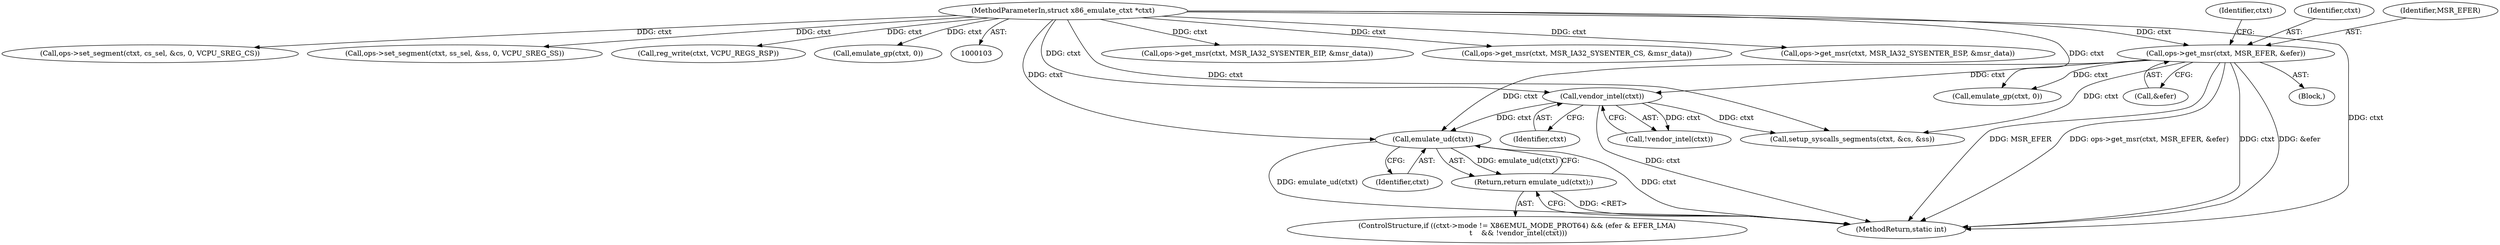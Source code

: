 digraph "0_linux_f3747379accba8e95d70cec0eae0582c8c182050@pointer" {
"1000151" [label="(Call,emulate_ud(ctxt))"];
"1000148" [label="(Call,vendor_intel(ctxt))"];
"1000121" [label="(Call,ops->get_msr(ctxt, MSR_EFER, &efer))"];
"1000104" [label="(MethodParameterIn,struct x86_emulate_ctxt *ctxt)"];
"1000150" [label="(Return,return emulate_ud(ctxt);)"];
"1000268" [label="(MethodReturn,static int)"];
"1000105" [label="(Block,)"];
"1000123" [label="(Identifier,MSR_EFER)"];
"1000136" [label="(ControlStructure,if ((ctxt->mode != X86EMUL_MODE_PROT64) && (efer & EFER_LMA)\n \t    && !vendor_intel(ctxt)))"];
"1000161" [label="(Call,setup_syscalls_segments(ctxt, &cs, &ss))"];
"1000129" [label="(Identifier,ctxt)"];
"1000150" [label="(Return,return emulate_ud(ctxt);)"];
"1000151" [label="(Call,emulate_ud(ctxt))"];
"1000147" [label="(Call,!vendor_intel(ctxt))"];
"1000133" [label="(Call,emulate_gp(ctxt, 0))"];
"1000149" [label="(Identifier,ctxt)"];
"1000104" [label="(MethodParameterIn,struct x86_emulate_ctxt *ctxt)"];
"1000122" [label="(Identifier,ctxt)"];
"1000152" [label="(Identifier,ctxt)"];
"1000231" [label="(Call,ops->get_msr(ctxt, MSR_IA32_SYSENTER_EIP, &msr_data))"];
"1000167" [label="(Call,ops->get_msr(ctxt, MSR_IA32_SYSENTER_CS, &msr_data))"];
"1000248" [label="(Call,ops->get_msr(ctxt, MSR_IA32_SYSENTER_ESP, &msr_data))"];
"1000217" [label="(Call,ops->set_segment(ctxt, cs_sel, &cs, 0, VCPU_SREG_CS))"];
"1000148" [label="(Call,vendor_intel(ctxt))"];
"1000224" [label="(Call,ops->set_segment(ctxt, ss_sel, &ss, 0, VCPU_SREG_SS))"];
"1000255" [label="(Call,reg_write(ctxt, VCPU_REGS_RSP))"];
"1000121" [label="(Call,ops->get_msr(ctxt, MSR_EFER, &efer))"];
"1000179" [label="(Call,emulate_gp(ctxt, 0))"];
"1000124" [label="(Call,&efer)"];
"1000151" -> "1000150"  [label="AST: "];
"1000151" -> "1000152"  [label="CFG: "];
"1000152" -> "1000151"  [label="AST: "];
"1000150" -> "1000151"  [label="CFG: "];
"1000151" -> "1000268"  [label="DDG: ctxt"];
"1000151" -> "1000268"  [label="DDG: emulate_ud(ctxt)"];
"1000151" -> "1000150"  [label="DDG: emulate_ud(ctxt)"];
"1000148" -> "1000151"  [label="DDG: ctxt"];
"1000121" -> "1000151"  [label="DDG: ctxt"];
"1000104" -> "1000151"  [label="DDG: ctxt"];
"1000148" -> "1000147"  [label="AST: "];
"1000148" -> "1000149"  [label="CFG: "];
"1000149" -> "1000148"  [label="AST: "];
"1000147" -> "1000148"  [label="CFG: "];
"1000148" -> "1000268"  [label="DDG: ctxt"];
"1000148" -> "1000147"  [label="DDG: ctxt"];
"1000121" -> "1000148"  [label="DDG: ctxt"];
"1000104" -> "1000148"  [label="DDG: ctxt"];
"1000148" -> "1000161"  [label="DDG: ctxt"];
"1000121" -> "1000105"  [label="AST: "];
"1000121" -> "1000124"  [label="CFG: "];
"1000122" -> "1000121"  [label="AST: "];
"1000123" -> "1000121"  [label="AST: "];
"1000124" -> "1000121"  [label="AST: "];
"1000129" -> "1000121"  [label="CFG: "];
"1000121" -> "1000268"  [label="DDG: MSR_EFER"];
"1000121" -> "1000268"  [label="DDG: ops->get_msr(ctxt, MSR_EFER, &efer)"];
"1000121" -> "1000268"  [label="DDG: ctxt"];
"1000121" -> "1000268"  [label="DDG: &efer"];
"1000104" -> "1000121"  [label="DDG: ctxt"];
"1000121" -> "1000133"  [label="DDG: ctxt"];
"1000121" -> "1000161"  [label="DDG: ctxt"];
"1000104" -> "1000103"  [label="AST: "];
"1000104" -> "1000268"  [label="DDG: ctxt"];
"1000104" -> "1000133"  [label="DDG: ctxt"];
"1000104" -> "1000161"  [label="DDG: ctxt"];
"1000104" -> "1000167"  [label="DDG: ctxt"];
"1000104" -> "1000179"  [label="DDG: ctxt"];
"1000104" -> "1000217"  [label="DDG: ctxt"];
"1000104" -> "1000224"  [label="DDG: ctxt"];
"1000104" -> "1000231"  [label="DDG: ctxt"];
"1000104" -> "1000248"  [label="DDG: ctxt"];
"1000104" -> "1000255"  [label="DDG: ctxt"];
"1000150" -> "1000136"  [label="AST: "];
"1000268" -> "1000150"  [label="CFG: "];
"1000150" -> "1000268"  [label="DDG: <RET>"];
}
